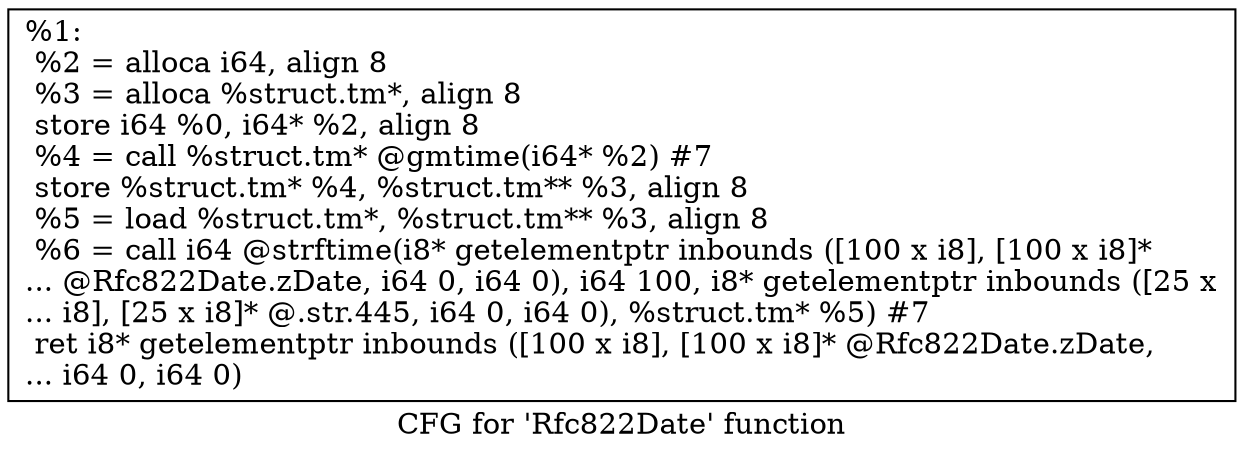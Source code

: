 digraph "CFG for 'Rfc822Date' function" {
	label="CFG for 'Rfc822Date' function";

	Node0x168ea80 [shape=record,label="{%1:\l  %2 = alloca i64, align 8\l  %3 = alloca %struct.tm*, align 8\l  store i64 %0, i64* %2, align 8\l  %4 = call %struct.tm* @gmtime(i64* %2) #7\l  store %struct.tm* %4, %struct.tm** %3, align 8\l  %5 = load %struct.tm*, %struct.tm** %3, align 8\l  %6 = call i64 @strftime(i8* getelementptr inbounds ([100 x i8], [100 x i8]*\l... @Rfc822Date.zDate, i64 0, i64 0), i64 100, i8* getelementptr inbounds ([25 x\l... i8], [25 x i8]* @.str.445, i64 0, i64 0), %struct.tm* %5) #7\l  ret i8* getelementptr inbounds ([100 x i8], [100 x i8]* @Rfc822Date.zDate,\l... i64 0, i64 0)\l}"];
}
